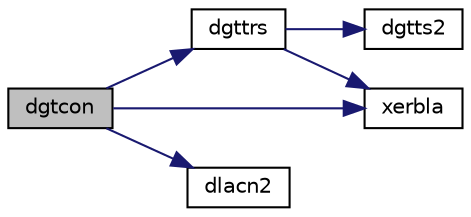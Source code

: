 digraph "dgtcon"
{
 // LATEX_PDF_SIZE
  edge [fontname="Helvetica",fontsize="10",labelfontname="Helvetica",labelfontsize="10"];
  node [fontname="Helvetica",fontsize="10",shape=record];
  rankdir="LR";
  Node1 [label="dgtcon",height=0.2,width=0.4,color="black", fillcolor="grey75", style="filled", fontcolor="black",tooltip="DGTCON"];
  Node1 -> Node2 [color="midnightblue",fontsize="10",style="solid",fontname="Helvetica"];
  Node2 [label="dgttrs",height=0.2,width=0.4,color="black", fillcolor="white", style="filled",URL="$dgttrs_8f.html#a887f9fe1a0c6a4aeac1752da5652014a",tooltip="DGTTRS"];
  Node2 -> Node3 [color="midnightblue",fontsize="10",style="solid",fontname="Helvetica"];
  Node3 [label="dgtts2",height=0.2,width=0.4,color="black", fillcolor="white", style="filled",URL="$dgtts2_8f.html#aeb6c61ebd5c7f9942cb364d6cb2ae1fb",tooltip="DGTTS2 solves a system of linear equations with a tridiagonal matrix using the LU factorization compu..."];
  Node2 -> Node4 [color="midnightblue",fontsize="10",style="solid",fontname="Helvetica"];
  Node4 [label="xerbla",height=0.2,width=0.4,color="black", fillcolor="white", style="filled",URL="$xerbla_8f.html#a377ee61015baf8dea7770b3a404b1c07",tooltip="XERBLA"];
  Node1 -> Node5 [color="midnightblue",fontsize="10",style="solid",fontname="Helvetica"];
  Node5 [label="dlacn2",height=0.2,width=0.4,color="black", fillcolor="white", style="filled",URL="$dlacn2_8f.html#a9b62da514b4a671acd3e3f63d018f01e",tooltip="DLACN2 estimates the 1-norm of a square matrix, using reverse communication for evaluating matrix-vec..."];
  Node1 -> Node4 [color="midnightblue",fontsize="10",style="solid",fontname="Helvetica"];
}

